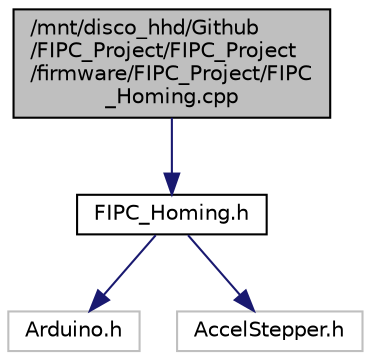 digraph "/mnt/disco_hhd/Github/FIPC_Project/FIPC_Project/firmware/FIPC_Project/FIPC_Homing.cpp"
{
 // LATEX_PDF_SIZE
  edge [fontname="Helvetica",fontsize="10",labelfontname="Helvetica",labelfontsize="10"];
  node [fontname="Helvetica",fontsize="10",shape=record];
  Node1 [label="/mnt/disco_hhd/Github\l/FIPC_Project/FIPC_Project\l/firmware/FIPC_Project/FIPC\l_Homing.cpp",height=0.2,width=0.4,color="black", fillcolor="grey75", style="filled", fontcolor="black",tooltip="Clase que implementa la búsqueda de la referencia cero."];
  Node1 -> Node2 [color="midnightblue",fontsize="10",style="solid",fontname="Helvetica"];
  Node2 [label="FIPC_Homing.h",height=0.2,width=0.4,color="black", fillcolor="white", style="filled",URL="$_f_i_p_c___homing_8h.html",tooltip="Clase que implementa la búsqueda de la referencia cero."];
  Node2 -> Node3 [color="midnightblue",fontsize="10",style="solid",fontname="Helvetica"];
  Node3 [label="Arduino.h",height=0.2,width=0.4,color="grey75", fillcolor="white", style="filled",tooltip=" "];
  Node2 -> Node4 [color="midnightblue",fontsize="10",style="solid",fontname="Helvetica"];
  Node4 [label="AccelStepper.h",height=0.2,width=0.4,color="grey75", fillcolor="white", style="filled",tooltip=" "];
}
